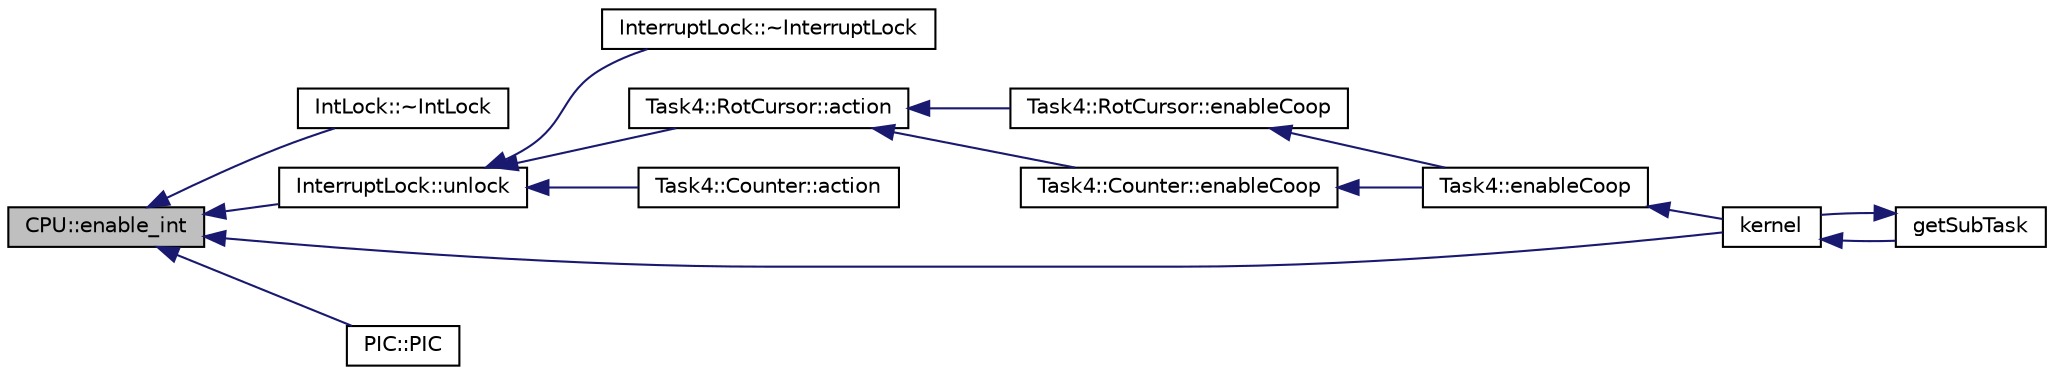 digraph "CPU::enable_int"
{
  bgcolor="transparent";
  edge [fontname="Helvetica",fontsize="10",labelfontname="Helvetica",labelfontsize="10"];
  node [fontname="Helvetica",fontsize="10",shape=record];
  rankdir="LR";
  Node1 [label="CPU::enable_int",height=0.2,width=0.4,color="black", fillcolor="grey75", style="filled", fontcolor="black"];
  Node1 -> Node2 [dir="back",color="midnightblue",fontsize="10",style="solid",fontname="Helvetica"];
  Node2 [label="IntLock::~IntLock",height=0.2,width=0.4,color="black",URL="$classIntLock.html#adb91a60672a532b805cdf428e7664049"];
  Node1 -> Node3 [dir="back",color="midnightblue",fontsize="10",style="solid",fontname="Helvetica"];
  Node3 [label="InterruptLock::unlock",height=0.2,width=0.4,color="black",URL="$classInterruptLock.html#ad98e2cfdac315b8d37072e03f8d31766"];
  Node3 -> Node4 [dir="back",color="midnightblue",fontsize="10",style="solid",fontname="Helvetica"];
  Node4 [label="InterruptLock::~InterruptLock",height=0.2,width=0.4,color="black",URL="$classInterruptLock.html#aebcec9ebcbecd6eaf3138ba744d1e556",tooltip="Unlock and destroy. "];
  Node3 -> Node5 [dir="back",color="midnightblue",fontsize="10",style="solid",fontname="Helvetica"];
  Node5 [label="Task4::RotCursor::action",height=0.2,width=0.4,color="black",URL="$classTask4_1_1RotCursor.html#a33e3fee3981896223823f4b396339f40",tooltip="start outputting the symbol "];
  Node5 -> Node6 [dir="back",color="midnightblue",fontsize="10",style="solid",fontname="Helvetica"];
  Node6 [label="Task4::RotCursor::enableCoop",height=0.2,width=0.4,color="black",URL="$classTask4_1_1RotCursor.html#aa317aab41cd3e8f579df5dfeb1b99108"];
  Node6 -> Node7 [dir="back",color="midnightblue",fontsize="10",style="solid",fontname="Helvetica"];
  Node7 [label="Task4::enableCoop",height=0.2,width=0.4,color="black",URL="$classTask4.html#a5ec390882239e7957f43edaf891156eb",tooltip="switch sub tasks to cooperative scheduling "];
  Node7 -> Node8 [dir="back",color="midnightblue",fontsize="10",style="solid",fontname="Helvetica"];
  Node8 [label="kernel",height=0.2,width=0.4,color="black",URL="$main_8cc.html#a796315624c9bcf31fd673cb62e4b9819",tooltip="kernel entry point "];
  Node8 -> Node9 [dir="back",color="midnightblue",fontsize="10",style="solid",fontname="Helvetica"];
  Node9 [label="getSubTask",height=0.2,width=0.4,color="black",URL="$main_8cc.html#a9f9d2ea101dcc6e3cd7011dccc4331e0",tooltip="Wait for user input via keyboard to select sub task. "];
  Node9 -> Node8 [dir="back",color="midnightblue",fontsize="10",style="solid",fontname="Helvetica"];
  Node5 -> Node10 [dir="back",color="midnightblue",fontsize="10",style="solid",fontname="Helvetica"];
  Node10 [label="Task4::Counter::enableCoop",height=0.2,width=0.4,color="black",URL="$classTask4_1_1Counter.html#a23b32a250857ab5e8fdc0b4fb5a0ee43"];
  Node10 -> Node7 [dir="back",color="midnightblue",fontsize="10",style="solid",fontname="Helvetica"];
  Node3 -> Node11 [dir="back",color="midnightblue",fontsize="10",style="solid",fontname="Helvetica"];
  Node11 [label="Task4::Counter::action",height=0.2,width=0.4,color="black",URL="$classTask4_1_1Counter.html#a93c77e391d4d89cf0c34c47b9521d464",tooltip="start outputting and incrementing the counter value "];
  Node1 -> Node12 [dir="back",color="midnightblue",fontsize="10",style="solid",fontname="Helvetica"];
  Node12 [label="PIC::PIC",height=0.2,width=0.4,color="black",URL="$classPIC.html#a17f4ad355d60ae1fefa1ef70625d530c",tooltip="Standardkonstruktor. "];
  Node1 -> Node8 [dir="back",color="midnightblue",fontsize="10",style="solid",fontname="Helvetica"];
}
